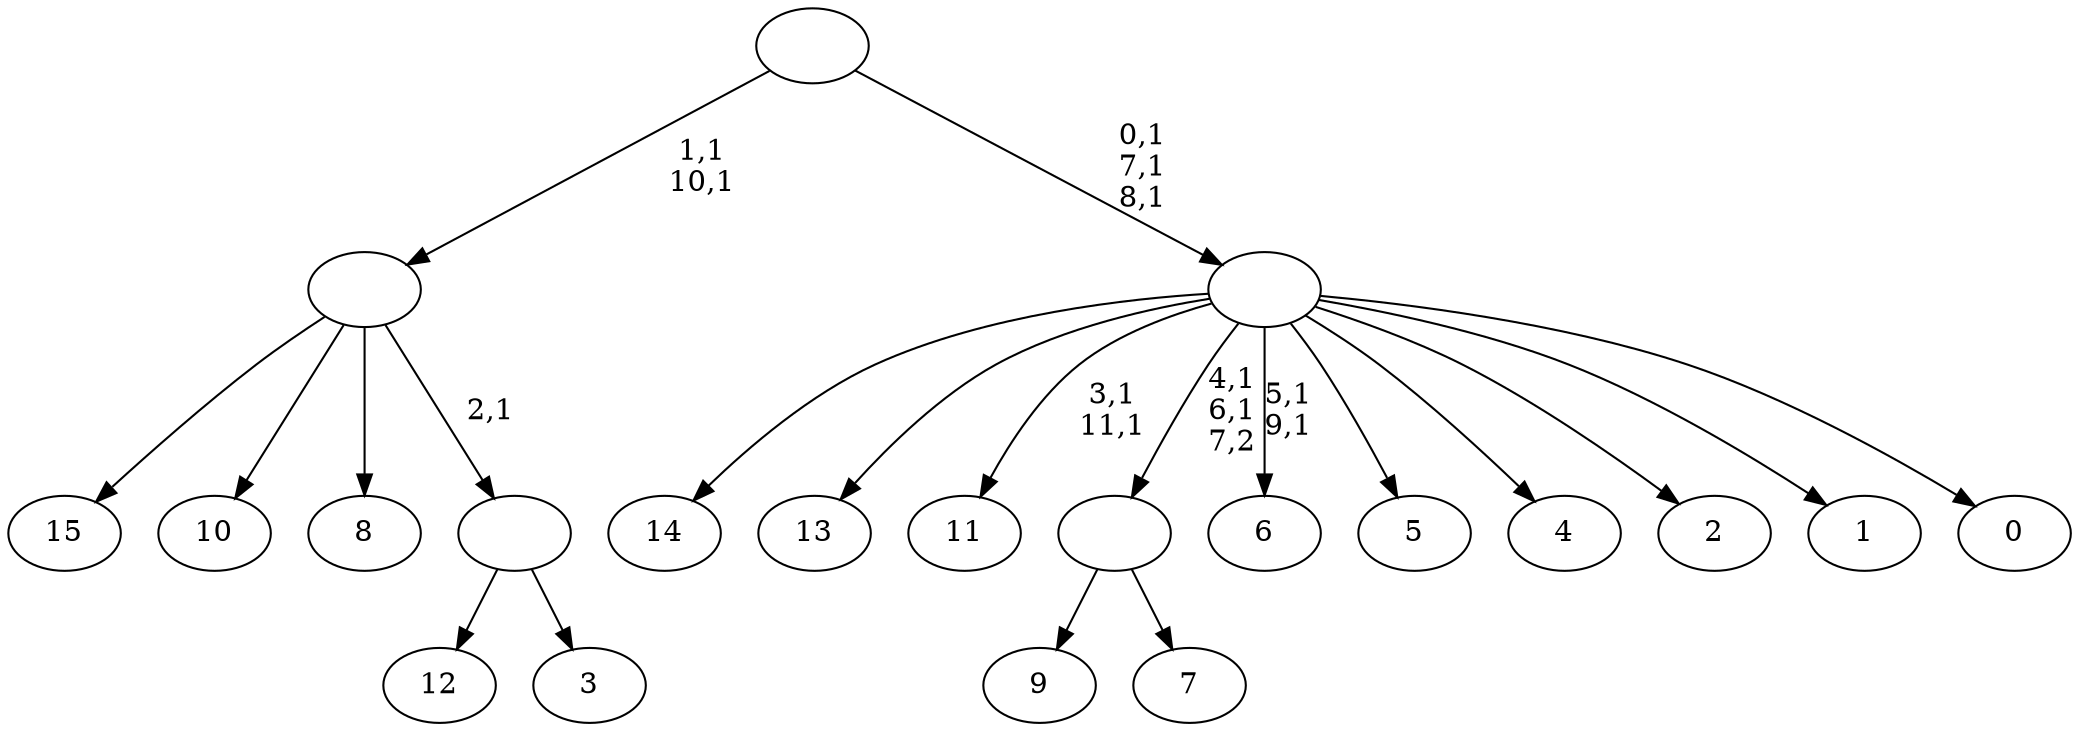 digraph T {
	28 [label="15"]
	27 [label="14"]
	26 [label="13"]
	25 [label="12"]
	24 [label="11"]
	21 [label="10"]
	20 [label="9"]
	19 [label="8"]
	18 [label="7"]
	17 [label=""]
	15 [label="6"]
	12 [label="5"]
	11 [label="4"]
	10 [label="3"]
	9 [label=""]
	8 [label=""]
	6 [label="2"]
	5 [label="1"]
	4 [label="0"]
	3 [label=""]
	0 [label=""]
	17 -> 20 [label=""]
	17 -> 18 [label=""]
	9 -> 25 [label=""]
	9 -> 10 [label=""]
	8 -> 28 [label=""]
	8 -> 21 [label=""]
	8 -> 19 [label=""]
	8 -> 9 [label="2,1"]
	3 -> 15 [label="5,1\n9,1"]
	3 -> 17 [label="4,1\n6,1\n7,2"]
	3 -> 24 [label="3,1\n11,1"]
	3 -> 27 [label=""]
	3 -> 26 [label=""]
	3 -> 12 [label=""]
	3 -> 11 [label=""]
	3 -> 6 [label=""]
	3 -> 5 [label=""]
	3 -> 4 [label=""]
	0 -> 3 [label="0,1\n7,1\n8,1"]
	0 -> 8 [label="1,1\n10,1"]
}
